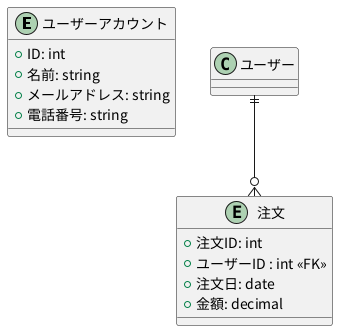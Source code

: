 @startuml er
skinparam defaultFontName "Noto Sans CJK JP"
entity "ユーザーアカウント" {
  +ID: int
  +名前: string
  +メールアドレス: string
  +電話番号: string
}

entity "注文" {
  +注文ID: int
  +ユーザーID : int <<FK>>
  +注文日: date
  +金額: decimal
}

"ユーザー" ||--o{ "注文" 
@enduml
